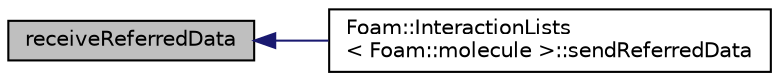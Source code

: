 digraph "receiveReferredData"
{
  bgcolor="transparent";
  edge [fontname="Helvetica",fontsize="10",labelfontname="Helvetica",labelfontsize="10"];
  node [fontname="Helvetica",fontsize="10",shape=record];
  rankdir="LR";
  Node10 [label="receiveReferredData",height=0.2,width=0.4,color="black", fillcolor="grey75", style="filled", fontcolor="black"];
  Node10 -> Node11 [dir="back",color="midnightblue",fontsize="10",style="solid",fontname="Helvetica"];
  Node11 [label="Foam::InteractionLists\l\< Foam::molecule \>::sendReferredData",height=0.2,width=0.4,color="black",URL="$a24713.html#a335b584f960ab8fbdffe0fe07c0235c7",tooltip="Prepare and send referred particles and wall data,. "];
}
